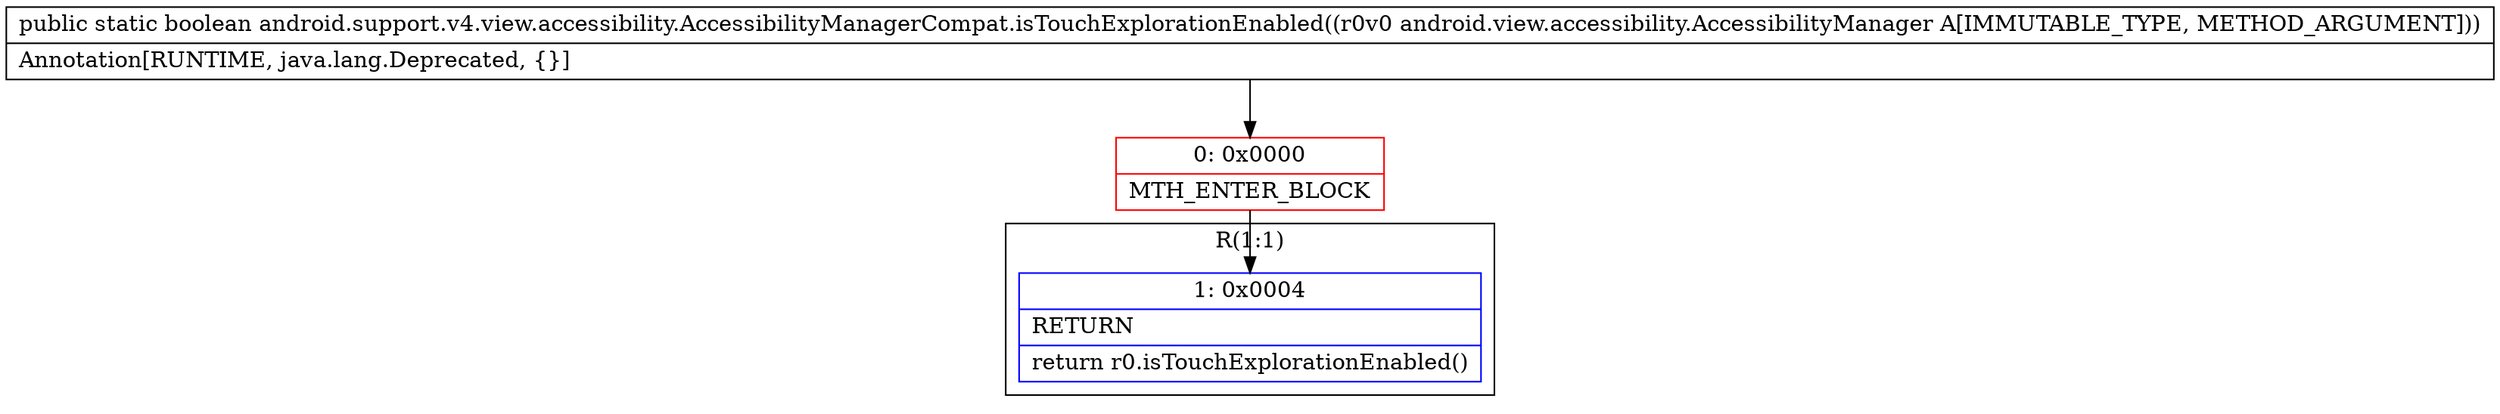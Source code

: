 digraph "CFG forandroid.support.v4.view.accessibility.AccessibilityManagerCompat.isTouchExplorationEnabled(Landroid\/view\/accessibility\/AccessibilityManager;)Z" {
subgraph cluster_Region_1643349026 {
label = "R(1:1)";
node [shape=record,color=blue];
Node_1 [shape=record,label="{1\:\ 0x0004|RETURN\l|return r0.isTouchExplorationEnabled()\l}"];
}
Node_0 [shape=record,color=red,label="{0\:\ 0x0000|MTH_ENTER_BLOCK\l}"];
MethodNode[shape=record,label="{public static boolean android.support.v4.view.accessibility.AccessibilityManagerCompat.isTouchExplorationEnabled((r0v0 android.view.accessibility.AccessibilityManager A[IMMUTABLE_TYPE, METHOD_ARGUMENT]))  | Annotation[RUNTIME, java.lang.Deprecated, \{\}]\l}"];
MethodNode -> Node_0;
Node_0 -> Node_1;
}

